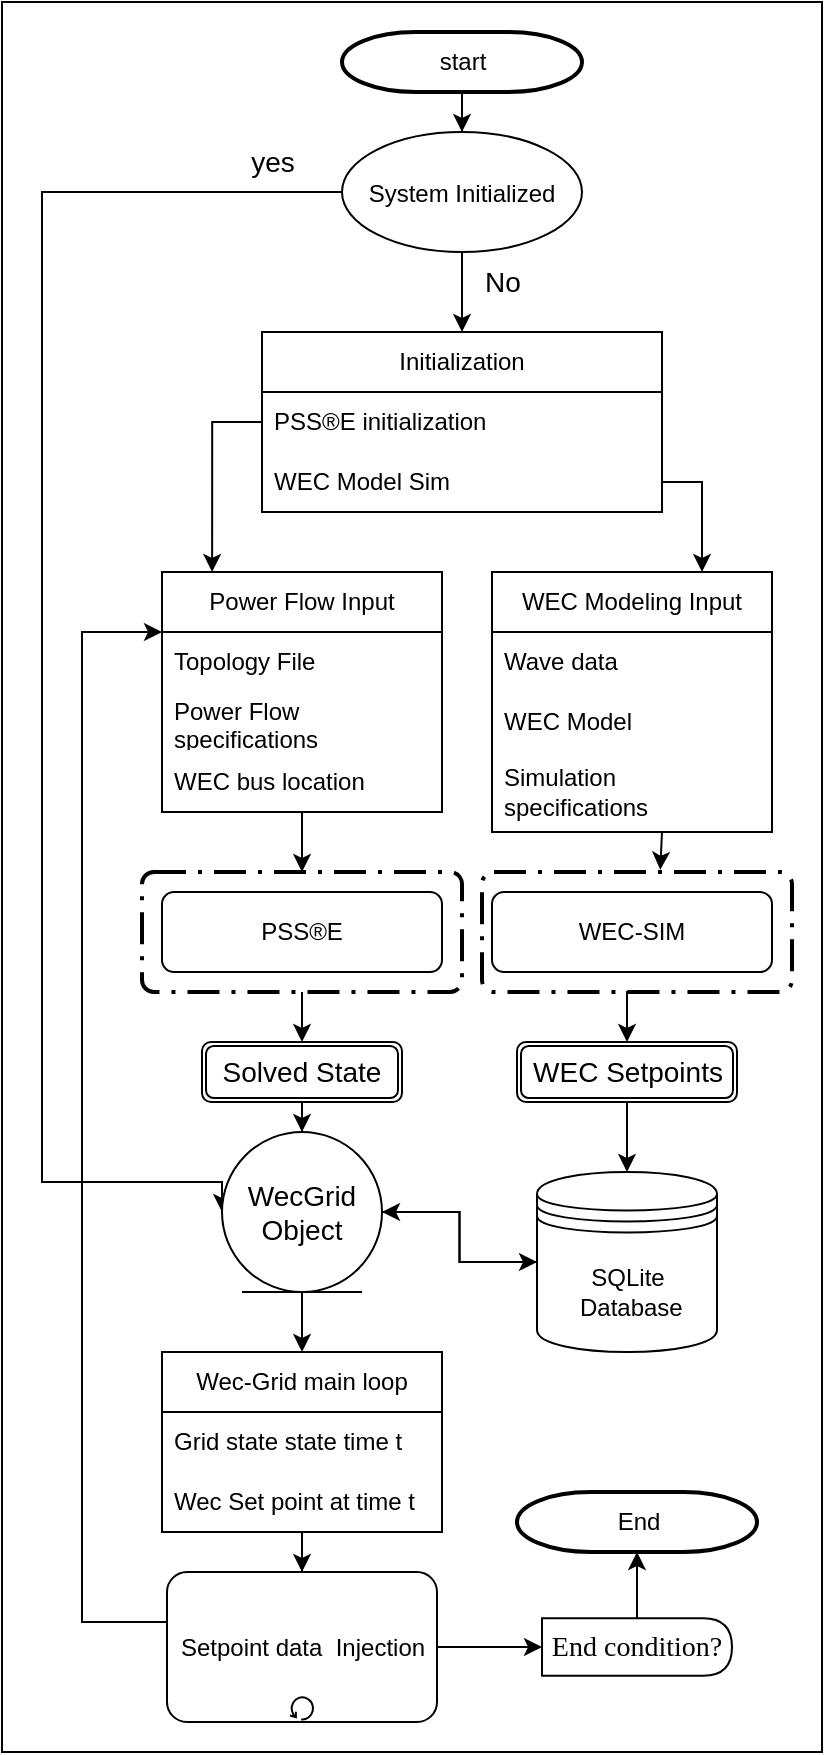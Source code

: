 <mxfile version="21.3.7" type="device">
  <diagram id="6a731a19-8d31-9384-78a2-239565b7b9f0" name="Page-1">
    <mxGraphModel dx="1434" dy="1732" grid="1" gridSize="10" guides="1" tooltips="1" connect="1" arrows="1" fold="1" page="1" pageScale="1" pageWidth="1169" pageHeight="827" background="none" math="0" shadow="0">
      <root>
        <mxCell id="0" />
        <mxCell id="1" parent="0" />
        <mxCell id="tGmX2WelacB0FlnvXZiJ-59" value="" style="verticalLabelPosition=bottom;verticalAlign=top;html=1;shape=mxgraph.basic.rect;fillColor2=none;strokeWidth=1;size=20;indent=5;shadow=0;" parent="1" vertex="1">
          <mxGeometry x="90" y="-125" width="410" height="875" as="geometry" />
        </mxCell>
        <mxCell id="nW4dI3WGVWTP2kv_7-iC-221" style="edgeStyle=orthogonalEdgeStyle;rounded=0;orthogonalLoop=1;jettySize=auto;html=1;fontSize=14;" parent="1" source="2" target="nW4dI3WGVWTP2kv_7-iC-204" edge="1">
          <mxGeometry relative="1" as="geometry" />
        </mxCell>
        <mxCell id="2" value="start" style="shape=mxgraph.flowchart.terminator;strokeWidth=2;gradientColor=none;gradientDirection=north;fontStyle=0;html=1;" parent="1" vertex="1">
          <mxGeometry x="260" y="-110" width="120" height="30" as="geometry" />
        </mxCell>
        <mxCell id="nW4dI3WGVWTP2kv_7-iC-172" style="edgeStyle=orthogonalEdgeStyle;rounded=0;orthogonalLoop=1;jettySize=auto;html=1;exitX=0.5;exitY=1;exitDx=0;exitDy=0;entryX=0.5;entryY=0;entryDx=0;entryDy=0;fontSize=14;exitPerimeter=0;" parent="1" source="tGmX2WelacB0FlnvXZiJ-55" target="nW4dI3WGVWTP2kv_7-iC-143" edge="1">
          <mxGeometry relative="1" as="geometry">
            <mxPoint x="240" y="380" as="targetPoint" />
          </mxGeometry>
        </mxCell>
        <mxCell id="nW4dI3WGVWTP2kv_7-iC-57" value="PSS®E" style="rounded=1;whiteSpace=wrap;html=1;" parent="1" vertex="1">
          <mxGeometry x="170" y="320" width="140" height="40" as="geometry" />
        </mxCell>
        <mxCell id="nW4dI3WGVWTP2kv_7-iC-168" style="edgeStyle=orthogonalEdgeStyle;rounded=0;orthogonalLoop=1;jettySize=auto;html=1;entryX=0.5;entryY=0;entryDx=0;entryDy=0;fontSize=14;entryPerimeter=0;" parent="1" source="nW4dI3WGVWTP2kv_7-iC-58" target="tGmX2WelacB0FlnvXZiJ-55" edge="1">
          <mxGeometry relative="1" as="geometry" />
        </mxCell>
        <mxCell id="nW4dI3WGVWTP2kv_7-iC-58" value="Power Flow Input" style="swimlane;fontStyle=0;childLayout=stackLayout;horizontal=1;startSize=30;horizontalStack=0;resizeParent=1;resizeParentMax=0;resizeLast=0;collapsible=1;marginBottom=0;whiteSpace=wrap;html=1;" parent="1" vertex="1">
          <mxGeometry x="170" y="160" width="140" height="120" as="geometry" />
        </mxCell>
        <mxCell id="nW4dI3WGVWTP2kv_7-iC-59" value="Topology File" style="text;strokeColor=none;fillColor=none;align=left;verticalAlign=middle;spacingLeft=4;spacingRight=4;overflow=hidden;points=[[0,0.5],[1,0.5]];portConstraint=eastwest;rotatable=0;whiteSpace=wrap;html=1;" parent="nW4dI3WGVWTP2kv_7-iC-58" vertex="1">
          <mxGeometry y="30" width="140" height="30" as="geometry" />
        </mxCell>
        <mxCell id="nW4dI3WGVWTP2kv_7-iC-60" value="Power Flow specifications" style="text;strokeColor=none;fillColor=none;align=left;verticalAlign=middle;spacingLeft=4;spacingRight=4;overflow=hidden;points=[[0,0.5],[1,0.5]];portConstraint=eastwest;rotatable=0;whiteSpace=wrap;html=1;" parent="nW4dI3WGVWTP2kv_7-iC-58" vertex="1">
          <mxGeometry y="60" width="140" height="30" as="geometry" />
        </mxCell>
        <mxCell id="nW4dI3WGVWTP2kv_7-iC-61" value="WEC bus location" style="text;strokeColor=none;fillColor=none;align=left;verticalAlign=middle;spacingLeft=4;spacingRight=4;overflow=hidden;points=[[0,0.5],[1,0.5]];portConstraint=eastwest;rotatable=0;whiteSpace=wrap;html=1;" parent="nW4dI3WGVWTP2kv_7-iC-58" vertex="1">
          <mxGeometry y="90" width="140" height="30" as="geometry" />
        </mxCell>
        <mxCell id="nW4dI3WGVWTP2kv_7-iC-169" style="edgeStyle=orthogonalEdgeStyle;rounded=0;orthogonalLoop=1;jettySize=auto;html=1;exitX=1;exitY=0.5;exitDx=0;exitDy=0;fontSize=14;" parent="nW4dI3WGVWTP2kv_7-iC-58" source="nW4dI3WGVWTP2kv_7-iC-61" target="nW4dI3WGVWTP2kv_7-iC-61" edge="1">
          <mxGeometry relative="1" as="geometry" />
        </mxCell>
        <mxCell id="nW4dI3WGVWTP2kv_7-iC-62" value="WEC Modeling Input" style="swimlane;fontStyle=0;childLayout=stackLayout;horizontal=1;startSize=30;horizontalStack=0;resizeParent=1;resizeParentMax=0;resizeLast=0;collapsible=1;marginBottom=0;whiteSpace=wrap;html=1;" parent="1" vertex="1">
          <mxGeometry x="335" y="160" width="140" height="130" as="geometry" />
        </mxCell>
        <mxCell id="nW4dI3WGVWTP2kv_7-iC-63" value="Wave data" style="text;strokeColor=none;fillColor=none;align=left;verticalAlign=middle;spacingLeft=4;spacingRight=4;overflow=hidden;points=[[0,0.5],[1,0.5]];portConstraint=eastwest;rotatable=0;whiteSpace=wrap;html=1;" parent="nW4dI3WGVWTP2kv_7-iC-62" vertex="1">
          <mxGeometry y="30" width="140" height="30" as="geometry" />
        </mxCell>
        <mxCell id="nW4dI3WGVWTP2kv_7-iC-64" value="WEC Model" style="text;strokeColor=none;fillColor=none;align=left;verticalAlign=middle;spacingLeft=4;spacingRight=4;overflow=hidden;points=[[0,0.5],[1,0.5]];portConstraint=eastwest;rotatable=0;whiteSpace=wrap;html=1;" parent="nW4dI3WGVWTP2kv_7-iC-62" vertex="1">
          <mxGeometry y="60" width="140" height="30" as="geometry" />
        </mxCell>
        <mxCell id="nW4dI3WGVWTP2kv_7-iC-65" value="Simulation specifications" style="text;strokeColor=none;fillColor=none;align=left;verticalAlign=middle;spacingLeft=4;spacingRight=4;overflow=hidden;points=[[0,0.5],[1,0.5]];portConstraint=eastwest;rotatable=0;whiteSpace=wrap;html=1;" parent="nW4dI3WGVWTP2kv_7-iC-62" vertex="1">
          <mxGeometry y="90" width="140" height="40" as="geometry" />
        </mxCell>
        <mxCell id="nW4dI3WGVWTP2kv_7-iC-66" value="WEC-SIM" style="rounded=1;whiteSpace=wrap;html=1;" parent="1" vertex="1">
          <mxGeometry x="335" y="320" width="140" height="40" as="geometry" />
        </mxCell>
        <mxCell id="nW4dI3WGVWTP2kv_7-iC-220" style="edgeStyle=orthogonalEdgeStyle;rounded=0;orthogonalLoop=1;jettySize=auto;html=1;entryX=1;entryY=0.5;entryDx=0;entryDy=0;fontSize=14;" parent="1" source="nW4dI3WGVWTP2kv_7-iC-88" target="nW4dI3WGVWTP2kv_7-iC-217" edge="1">
          <mxGeometry relative="1" as="geometry" />
        </mxCell>
        <mxCell id="nW4dI3WGVWTP2kv_7-iC-88" value="SQLite &amp;nbsp;Database" style="shape=datastore;whiteSpace=wrap;html=1;" parent="1" vertex="1">
          <mxGeometry x="357.5" y="460" width="90" height="90" as="geometry" />
        </mxCell>
        <mxCell id="nW4dI3WGVWTP2kv_7-iC-127" value="Initialization" style="swimlane;fontStyle=0;childLayout=stackLayout;horizontal=1;startSize=30;horizontalStack=0;resizeParent=1;resizeParentMax=0;resizeLast=0;collapsible=1;marginBottom=0;whiteSpace=wrap;html=1;" parent="1" vertex="1">
          <mxGeometry x="220" y="40" width="200" height="90" as="geometry" />
        </mxCell>
        <mxCell id="nW4dI3WGVWTP2kv_7-iC-128" value="PSS®E initialization" style="text;strokeColor=none;fillColor=none;align=left;verticalAlign=middle;spacingLeft=4;spacingRight=4;overflow=hidden;points=[[0,0.5],[1,0.5]];portConstraint=eastwest;rotatable=0;whiteSpace=wrap;html=1;" parent="nW4dI3WGVWTP2kv_7-iC-127" vertex="1">
          <mxGeometry y="30" width="200" height="30" as="geometry" />
        </mxCell>
        <mxCell id="nW4dI3WGVWTP2kv_7-iC-129" value="WEC Model Sim" style="text;strokeColor=none;fillColor=none;align=left;verticalAlign=middle;spacingLeft=4;spacingRight=4;overflow=hidden;points=[[0,0.5],[1,0.5]];portConstraint=eastwest;rotatable=0;whiteSpace=wrap;html=1;" parent="nW4dI3WGVWTP2kv_7-iC-127" vertex="1">
          <mxGeometry y="60" width="200" height="30" as="geometry" />
        </mxCell>
        <mxCell id="nW4dI3WGVWTP2kv_7-iC-218" style="edgeStyle=orthogonalEdgeStyle;rounded=0;orthogonalLoop=1;jettySize=auto;html=1;entryX=0.5;entryY=0;entryDx=0;entryDy=0;fontSize=14;" parent="1" source="nW4dI3WGVWTP2kv_7-iC-143" target="nW4dI3WGVWTP2kv_7-iC-217" edge="1">
          <mxGeometry relative="1" as="geometry" />
        </mxCell>
        <mxCell id="nW4dI3WGVWTP2kv_7-iC-143" value="Solved State" style="shape=ext;double=1;rounded=1;whiteSpace=wrap;html=1;fontSize=14;" parent="1" vertex="1">
          <mxGeometry x="190" y="395" width="100" height="30" as="geometry" />
        </mxCell>
        <mxCell id="nW4dI3WGVWTP2kv_7-iC-178" style="edgeStyle=orthogonalEdgeStyle;rounded=0;orthogonalLoop=1;jettySize=auto;html=1;exitX=0.5;exitY=1;exitDx=0;exitDy=0;entryX=0.5;entryY=0;entryDx=0;entryDy=0;fontSize=14;" parent="1" source="nW4dI3WGVWTP2kv_7-iC-171" target="nW4dI3WGVWTP2kv_7-iC-88" edge="1">
          <mxGeometry relative="1" as="geometry" />
        </mxCell>
        <mxCell id="nW4dI3WGVWTP2kv_7-iC-171" value="WEC Setpoints" style="shape=ext;double=1;rounded=1;whiteSpace=wrap;html=1;fontSize=14;" parent="1" vertex="1">
          <mxGeometry x="347.5" y="395" width="110" height="30" as="geometry" />
        </mxCell>
        <mxCell id="nW4dI3WGVWTP2kv_7-iC-185" style="edgeStyle=orthogonalEdgeStyle;rounded=0;orthogonalLoop=1;jettySize=auto;html=1;exitX=0;exitY=0.5;exitDx=0;exitDy=0;entryX=0.179;entryY=0;entryDx=0;entryDy=0;entryPerimeter=0;fontSize=14;" parent="1" source="nW4dI3WGVWTP2kv_7-iC-128" target="nW4dI3WGVWTP2kv_7-iC-58" edge="1">
          <mxGeometry relative="1" as="geometry" />
        </mxCell>
        <mxCell id="nW4dI3WGVWTP2kv_7-iC-222" style="edgeStyle=orthogonalEdgeStyle;rounded=0;orthogonalLoop=1;jettySize=auto;html=1;entryX=0.5;entryY=0;entryDx=0;entryDy=0;fontSize=14;" parent="1" source="nW4dI3WGVWTP2kv_7-iC-204" target="nW4dI3WGVWTP2kv_7-iC-127" edge="1">
          <mxGeometry relative="1" as="geometry" />
        </mxCell>
        <mxCell id="nW4dI3WGVWTP2kv_7-iC-262" style="edgeStyle=orthogonalEdgeStyle;rounded=0;orthogonalLoop=1;jettySize=auto;html=1;entryX=0;entryY=0.5;entryDx=0;entryDy=0;fontSize=12;" parent="1" source="nW4dI3WGVWTP2kv_7-iC-204" target="nW4dI3WGVWTP2kv_7-iC-217" edge="1">
          <mxGeometry relative="1" as="geometry">
            <Array as="points">
              <mxPoint x="110" y="-30" />
              <mxPoint x="110" y="465" />
            </Array>
          </mxGeometry>
        </mxCell>
        <mxCell id="nW4dI3WGVWTP2kv_7-iC-204" value="&lt;font style=&quot;font-size: 12px;&quot;&gt;System Initialized&lt;/font&gt;" style="ellipse;whiteSpace=wrap;html=1;fontSize=14;" parent="1" vertex="1">
          <mxGeometry x="260" y="-60" width="120" height="60" as="geometry" />
        </mxCell>
        <mxCell id="nW4dI3WGVWTP2kv_7-iC-260" style="edgeStyle=orthogonalEdgeStyle;rounded=0;orthogonalLoop=1;jettySize=auto;html=1;fontSize=12;" parent="1" source="nW4dI3WGVWTP2kv_7-iC-217" target="nW4dI3WGVWTP2kv_7-iC-241" edge="1">
          <mxGeometry relative="1" as="geometry" />
        </mxCell>
        <mxCell id="nW4dI3WGVWTP2kv_7-iC-277" style="edgeStyle=orthogonalEdgeStyle;rounded=0;orthogonalLoop=1;jettySize=auto;html=1;entryX=0;entryY=0.5;entryDx=0;entryDy=0;fontFamily=Helvetica;fontSize=18;" parent="1" source="nW4dI3WGVWTP2kv_7-iC-217" target="nW4dI3WGVWTP2kv_7-iC-88" edge="1">
          <mxGeometry relative="1" as="geometry" />
        </mxCell>
        <mxCell id="nW4dI3WGVWTP2kv_7-iC-217" value="WecGrid Object" style="ellipse;shape=umlEntity;whiteSpace=wrap;html=1;fontSize=14;" parent="1" vertex="1">
          <mxGeometry x="200" y="440" width="80" height="80" as="geometry" />
        </mxCell>
        <mxCell id="nW4dI3WGVWTP2kv_7-iC-225" value="yes" style="text;html=1;align=center;verticalAlign=middle;resizable=0;points=[];autosize=1;strokeColor=none;fillColor=none;fontSize=14;" parent="1" vertex="1">
          <mxGeometry x="200" y="-60" width="50" height="30" as="geometry" />
        </mxCell>
        <mxCell id="nW4dI3WGVWTP2kv_7-iC-226" value="No" style="text;html=1;align=center;verticalAlign=middle;resizable=0;points=[];autosize=1;strokeColor=none;fillColor=none;fontSize=14;" parent="1" vertex="1">
          <mxGeometry x="320" width="40" height="30" as="geometry" />
        </mxCell>
        <mxCell id="nW4dI3WGVWTP2kv_7-iC-259" style="edgeStyle=orthogonalEdgeStyle;rounded=0;orthogonalLoop=1;jettySize=auto;html=1;entryX=0.5;entryY=0;entryDx=0;entryDy=0;entryPerimeter=0;fontSize=12;" parent="1" source="nW4dI3WGVWTP2kv_7-iC-241" target="nW4dI3WGVWTP2kv_7-iC-255" edge="1">
          <mxGeometry relative="1" as="geometry" />
        </mxCell>
        <mxCell id="nW4dI3WGVWTP2kv_7-iC-241" value="Wec-Grid main loop" style="swimlane;fontStyle=0;childLayout=stackLayout;horizontal=1;startSize=30;horizontalStack=0;resizeParent=1;resizeParentMax=0;resizeLast=0;collapsible=1;marginBottom=0;whiteSpace=wrap;html=1;" parent="1" vertex="1">
          <mxGeometry x="170" y="550" width="140" height="90" as="geometry" />
        </mxCell>
        <mxCell id="nW4dI3WGVWTP2kv_7-iC-242" value="Grid state state time t" style="text;strokeColor=none;fillColor=none;align=left;verticalAlign=middle;spacingLeft=4;spacingRight=4;overflow=hidden;points=[[0,0.5],[1,0.5]];portConstraint=eastwest;rotatable=0;whiteSpace=wrap;html=1;" parent="nW4dI3WGVWTP2kv_7-iC-241" vertex="1">
          <mxGeometry y="30" width="140" height="30" as="geometry" />
        </mxCell>
        <mxCell id="nW4dI3WGVWTP2kv_7-iC-243" value="Wec Set point at time t" style="text;strokeColor=none;fillColor=none;align=left;verticalAlign=middle;spacingLeft=4;spacingRight=4;overflow=hidden;points=[[0,0.5],[1,0.5]];portConstraint=eastwest;rotatable=0;whiteSpace=wrap;html=1;" parent="nW4dI3WGVWTP2kv_7-iC-241" vertex="1">
          <mxGeometry y="60" width="140" height="30" as="geometry" />
        </mxCell>
        <mxCell id="nW4dI3WGVWTP2kv_7-iC-245" style="edgeStyle=orthogonalEdgeStyle;rounded=0;orthogonalLoop=1;jettySize=auto;html=1;exitX=1;exitY=0.5;exitDx=0;exitDy=0;fontSize=14;" parent="nW4dI3WGVWTP2kv_7-iC-241" edge="1">
          <mxGeometry relative="1" as="geometry">
            <mxPoint x="140" y="105" as="sourcePoint" />
            <mxPoint x="140" y="105" as="targetPoint" />
          </mxGeometry>
        </mxCell>
        <mxCell id="nW4dI3WGVWTP2kv_7-iC-261" style="edgeStyle=orthogonalEdgeStyle;rounded=0;orthogonalLoop=1;jettySize=auto;html=1;entryX=0;entryY=0.25;entryDx=0;entryDy=0;fontSize=12;" parent="1" source="nW4dI3WGVWTP2kv_7-iC-255" target="nW4dI3WGVWTP2kv_7-iC-58" edge="1">
          <mxGeometry relative="1" as="geometry">
            <Array as="points">
              <mxPoint x="130" y="685" />
              <mxPoint x="130" y="190" />
            </Array>
          </mxGeometry>
        </mxCell>
        <mxCell id="nW4dI3WGVWTP2kv_7-iC-273" style="edgeStyle=orthogonalEdgeStyle;rounded=0;orthogonalLoop=1;jettySize=auto;html=1;exitX=1;exitY=0.5;exitDx=0;exitDy=0;exitPerimeter=0;entryX=0;entryY=0.5;entryDx=0;entryDy=0;fontFamily=Times New Roman;fontSize=14;" parent="1" source="nW4dI3WGVWTP2kv_7-iC-255" target="nW4dI3WGVWTP2kv_7-iC-270" edge="1">
          <mxGeometry relative="1" as="geometry" />
        </mxCell>
        <mxCell id="nW4dI3WGVWTP2kv_7-iC-255" value="Setpoint data &amp;nbsp;Injection" style="points=[[0.25,0,0],[0.5,0,0],[0.75,0,0],[1,0.25,0],[1,0.5,0],[1,0.75,0],[0.75,1,0],[0.5,1,0],[0.25,1,0],[0,0.75,0],[0,0.5,0],[0,0.25,0]];shape=mxgraph.bpmn.task;whiteSpace=wrap;rectStyle=rounded;size=10;html=1;taskMarker=abstract;isLoopStandard=1;fontSize=12;" parent="1" vertex="1">
          <mxGeometry x="172.5" y="660" width="135" height="75" as="geometry" />
        </mxCell>
        <mxCell id="nW4dI3WGVWTP2kv_7-iC-267" value="End" style="shape=mxgraph.flowchart.terminator;strokeWidth=2;gradientColor=none;gradientDirection=north;fontStyle=0;html=1;" parent="1" vertex="1">
          <mxGeometry x="347.5" y="620" width="120" height="30" as="geometry" />
        </mxCell>
        <mxCell id="nW4dI3WGVWTP2kv_7-iC-275" style="edgeStyle=orthogonalEdgeStyle;rounded=0;orthogonalLoop=1;jettySize=auto;html=1;entryX=0.5;entryY=1;entryDx=0;entryDy=0;entryPerimeter=0;fontFamily=Times New Roman;fontSize=14;" parent="1" source="nW4dI3WGVWTP2kv_7-iC-270" target="nW4dI3WGVWTP2kv_7-iC-267" edge="1">
          <mxGeometry relative="1" as="geometry" />
        </mxCell>
        <mxCell id="nW4dI3WGVWTP2kv_7-iC-270" value="End condition?" style="shape=delay;whiteSpace=wrap;html=1;fontFamily=Times New Roman;fontSize=14;" parent="1" vertex="1">
          <mxGeometry x="360" y="683.13" width="95" height="28.75" as="geometry" />
        </mxCell>
        <mxCell id="nW4dI3WGVWTP2kv_7-iC-274" style="edgeStyle=orthogonalEdgeStyle;rounded=0;orthogonalLoop=1;jettySize=auto;html=1;exitX=0.5;exitY=1;exitDx=0;exitDy=0;exitPerimeter=0;fontFamily=Times New Roman;fontSize=14;" parent="1" source="nW4dI3WGVWTP2kv_7-iC-267" target="nW4dI3WGVWTP2kv_7-iC-267" edge="1">
          <mxGeometry relative="1" as="geometry" />
        </mxCell>
        <mxCell id="tGmX2WelacB0FlnvXZiJ-55" value="" style="points=[[0.25,0,0],[0.5,0,0],[0.75,0,0],[1,0.25,0],[1,0.5,0],[1,0.75,0],[0.75,1,0],[0.5,1,0],[0.25,1,0],[0,0.75,0],[0,0.5,0],[0,0.25,0]];rounded=1;arcSize=10;dashed=1;strokeColor=#000000;fillColor=none;gradientColor=none;dashPattern=8 3 1 3;strokeWidth=2;whiteSpace=wrap;shadow=0;" parent="1" vertex="1">
          <mxGeometry x="160" y="310" width="160" height="60" as="geometry" />
        </mxCell>
        <mxCell id="tGmX2WelacB0FlnvXZiJ-56" value="" style="endArrow=classic;html=1;rounded=0;shadow=0;entryX=0.75;entryY=0;entryDx=0;entryDy=0;exitX=1;exitY=0.5;exitDx=0;exitDy=0;" parent="1" source="nW4dI3WGVWTP2kv_7-iC-129" target="nW4dI3WGVWTP2kv_7-iC-62" edge="1">
          <mxGeometry width="50" height="50" relative="1" as="geometry">
            <mxPoint x="330" y="250" as="sourcePoint" />
            <mxPoint x="380" y="200" as="targetPoint" />
            <Array as="points">
              <mxPoint x="440" y="115" />
            </Array>
          </mxGeometry>
        </mxCell>
        <mxCell id="tGmX2WelacB0FlnvXZiJ-57" value="" style="points=[[0.25,0,0],[0.5,0,0],[0.75,0,0],[1,0.25,0],[1,0.5,0],[1,0.75,0],[0.75,1,0],[0.5,1,0],[0.25,1,0],[0,0.75,0],[0,0.5,0],[0,0.25,0]];rounded=1;arcSize=10;dashed=1;strokeColor=#000000;fillColor=none;gradientColor=none;dashPattern=8 3 1 3;strokeWidth=2;whiteSpace=wrap;shadow=0;" parent="1" vertex="1">
          <mxGeometry x="330" y="310" width="155" height="60" as="geometry" />
        </mxCell>
        <mxCell id="tGmX2WelacB0FlnvXZiJ-58" style="edgeStyle=orthogonalEdgeStyle;rounded=0;orthogonalLoop=1;jettySize=auto;html=1;entryX=0.5;entryY=0;entryDx=0;entryDy=0;fontSize=14;exitX=0.5;exitY=1;exitDx=0;exitDy=0;exitPerimeter=0;" parent="1" source="tGmX2WelacB0FlnvXZiJ-57" target="nW4dI3WGVWTP2kv_7-iC-171" edge="1">
          <mxGeometry relative="1" as="geometry">
            <mxPoint x="415" y="300" as="sourcePoint" />
            <mxPoint x="415" y="330" as="targetPoint" />
          </mxGeometry>
        </mxCell>
        <mxCell id="tGmX2WelacB0FlnvXZiJ-61" value="" style="endArrow=classic;html=1;rounded=0;shadow=0;entryX=0.575;entryY=-0.019;entryDx=0;entryDy=0;entryPerimeter=0;" parent="1" target="tGmX2WelacB0FlnvXZiJ-57" edge="1">
          <mxGeometry width="50" height="50" relative="1" as="geometry">
            <mxPoint x="420" y="290" as="sourcePoint" />
            <mxPoint x="400" y="340" as="targetPoint" />
          </mxGeometry>
        </mxCell>
      </root>
    </mxGraphModel>
  </diagram>
</mxfile>
